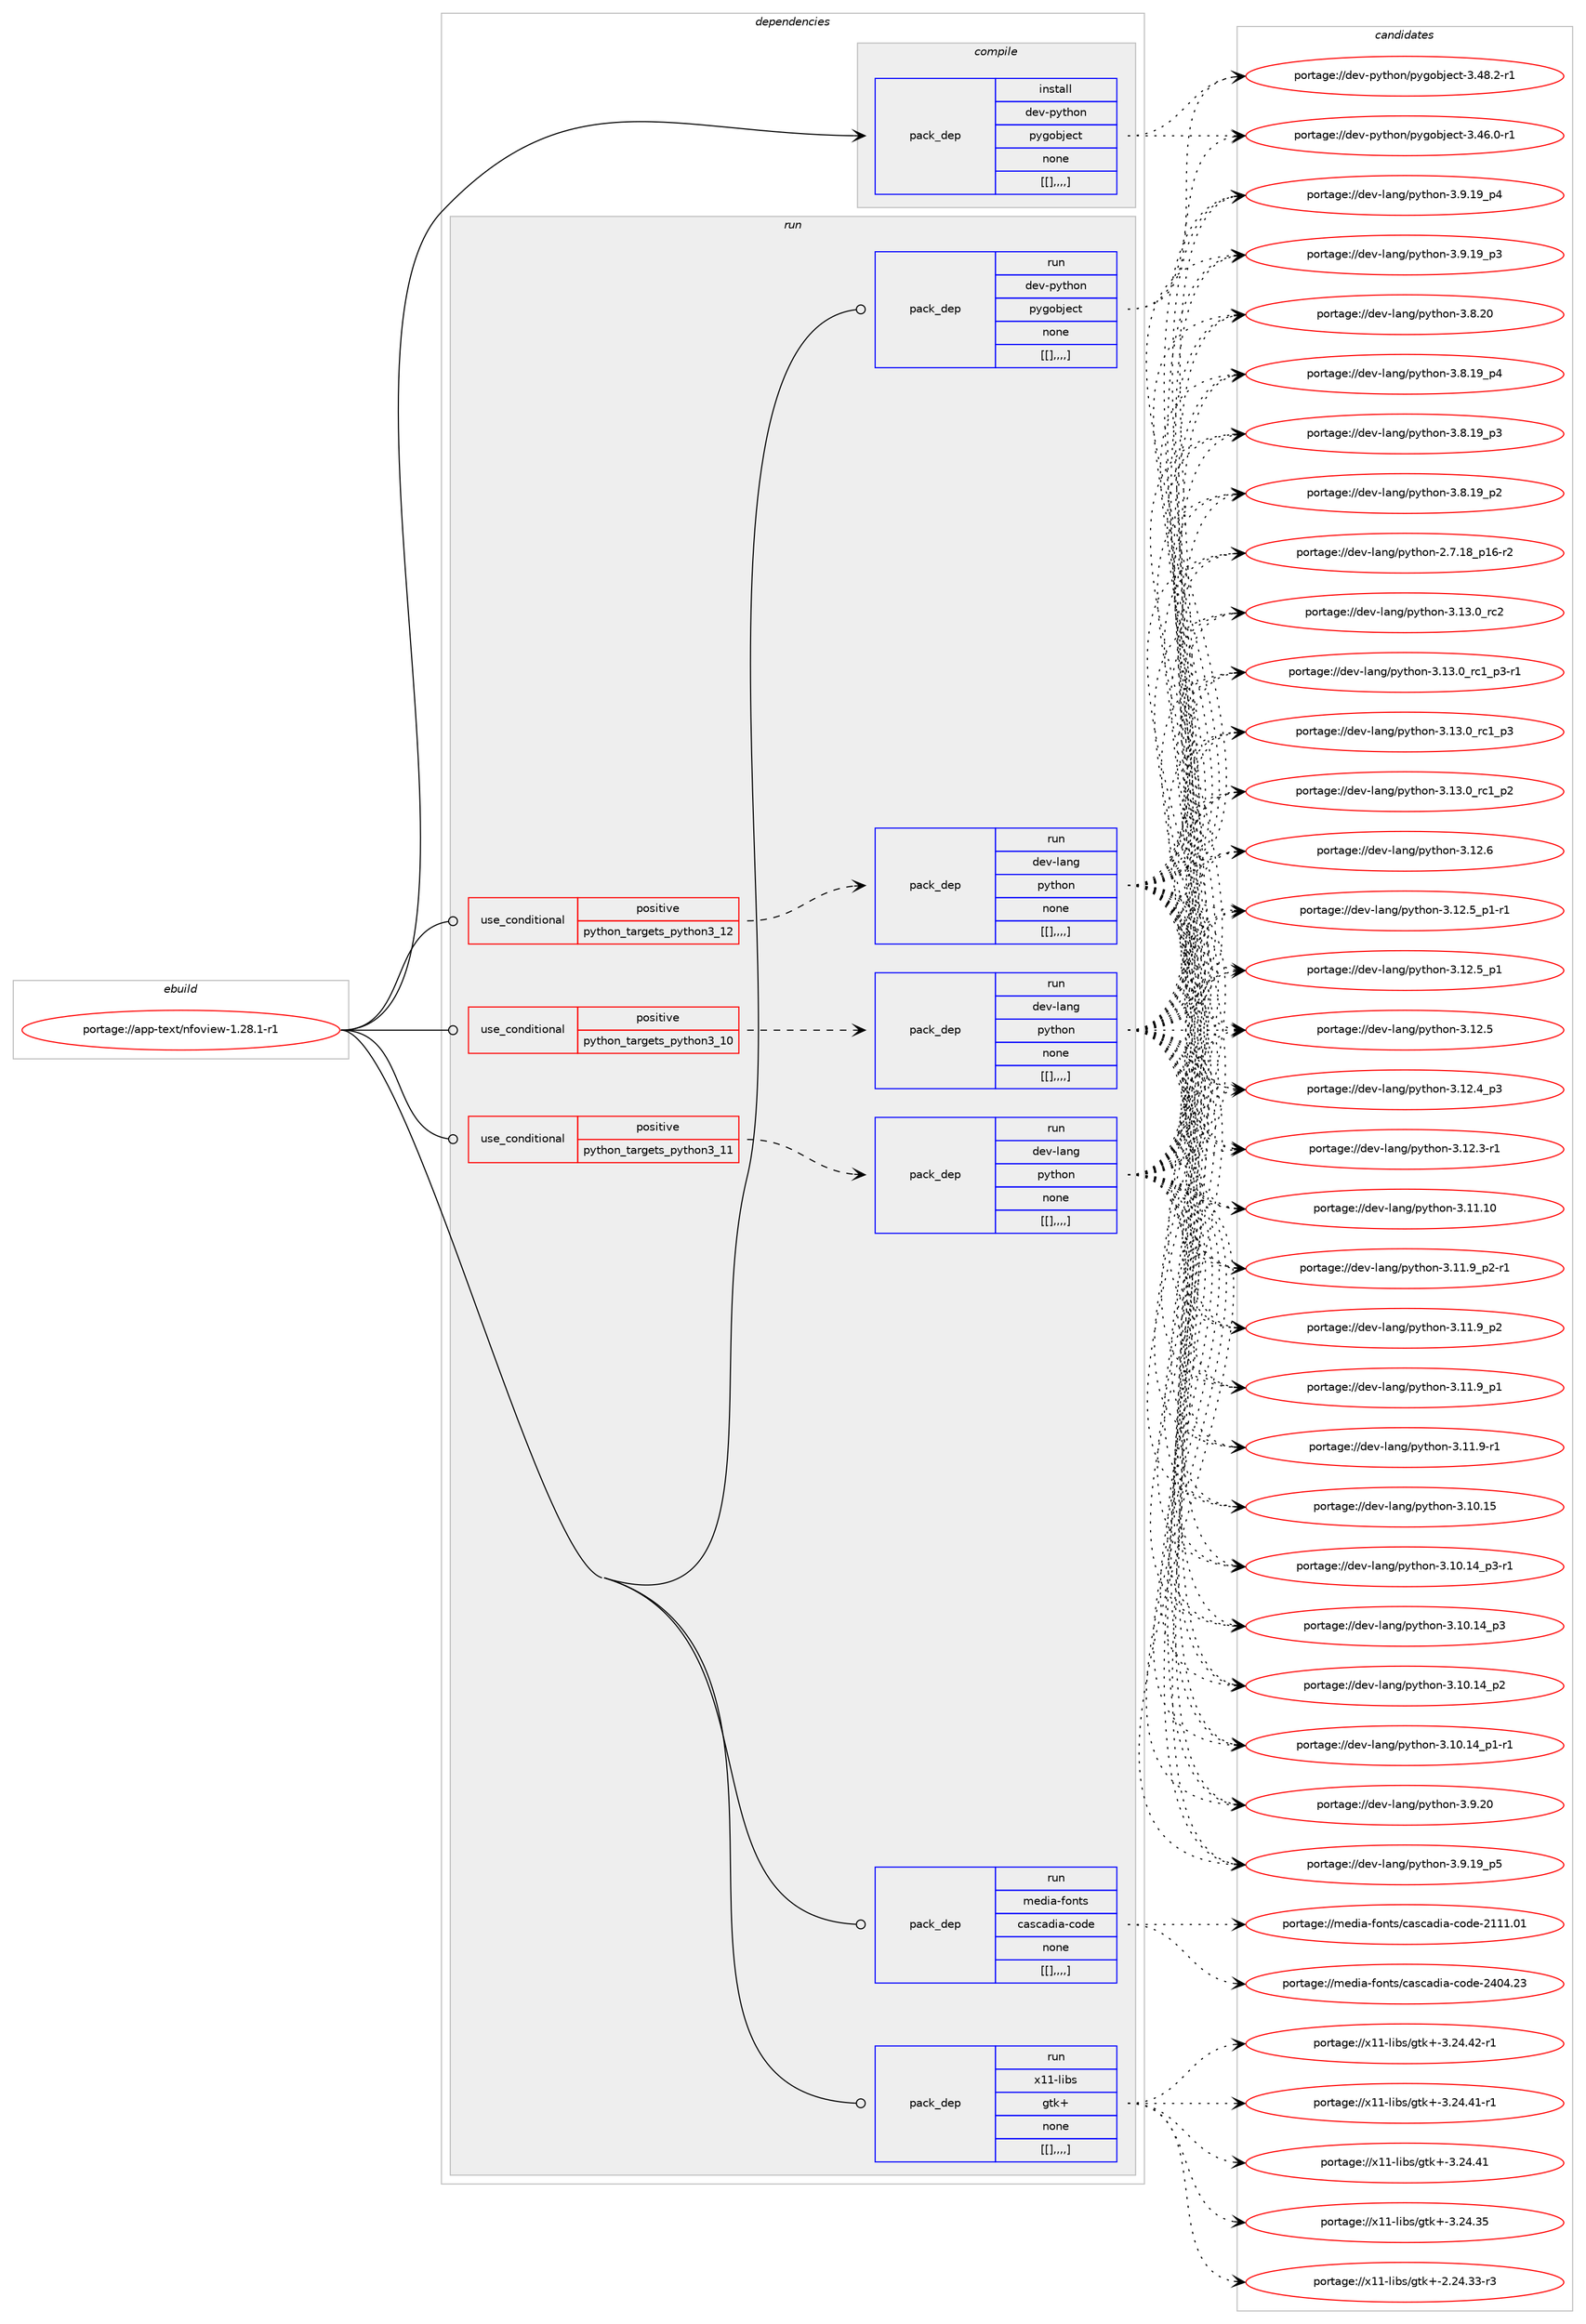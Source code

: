 digraph prolog {

# *************
# Graph options
# *************

newrank=true;
concentrate=true;
compound=true;
graph [rankdir=LR,fontname=Helvetica,fontsize=10,ranksep=1.5];#, ranksep=2.5, nodesep=0.2];
edge  [arrowhead=vee];
node  [fontname=Helvetica,fontsize=10];

# **********
# The ebuild
# **********

subgraph cluster_leftcol {
color=gray;
label=<<i>ebuild</i>>;
id [label="portage://app-text/nfoview-1.28.1-r1", color=red, width=4, href="../app-text/nfoview-1.28.1-r1.svg"];
}

# ****************
# The dependencies
# ****************

subgraph cluster_midcol {
color=gray;
label=<<i>dependencies</i>>;
subgraph cluster_compile {
fillcolor="#eeeeee";
style=filled;
label=<<i>compile</i>>;
subgraph pack40863 {
dependency56800 [label=<<TABLE BORDER="0" CELLBORDER="1" CELLSPACING="0" CELLPADDING="4" WIDTH="220"><TR><TD ROWSPAN="6" CELLPADDING="30">pack_dep</TD></TR><TR><TD WIDTH="110">install</TD></TR><TR><TD>dev-python</TD></TR><TR><TD>pygobject</TD></TR><TR><TD>none</TD></TR><TR><TD>[[],,,,]</TD></TR></TABLE>>, shape=none, color=blue];
}
id:e -> dependency56800:w [weight=20,style="solid",arrowhead="vee"];
}
subgraph cluster_compileandrun {
fillcolor="#eeeeee";
style=filled;
label=<<i>compile and run</i>>;
}
subgraph cluster_run {
fillcolor="#eeeeee";
style=filled;
label=<<i>run</i>>;
subgraph cond15432 {
dependency56801 [label=<<TABLE BORDER="0" CELLBORDER="1" CELLSPACING="0" CELLPADDING="4"><TR><TD ROWSPAN="3" CELLPADDING="10">use_conditional</TD></TR><TR><TD>positive</TD></TR><TR><TD>python_targets_python3_10</TD></TR></TABLE>>, shape=none, color=red];
subgraph pack40864 {
dependency56802 [label=<<TABLE BORDER="0" CELLBORDER="1" CELLSPACING="0" CELLPADDING="4" WIDTH="220"><TR><TD ROWSPAN="6" CELLPADDING="30">pack_dep</TD></TR><TR><TD WIDTH="110">run</TD></TR><TR><TD>dev-lang</TD></TR><TR><TD>python</TD></TR><TR><TD>none</TD></TR><TR><TD>[[],,,,]</TD></TR></TABLE>>, shape=none, color=blue];
}
dependency56801:e -> dependency56802:w [weight=20,style="dashed",arrowhead="vee"];
}
id:e -> dependency56801:w [weight=20,style="solid",arrowhead="odot"];
subgraph cond15433 {
dependency56803 [label=<<TABLE BORDER="0" CELLBORDER="1" CELLSPACING="0" CELLPADDING="4"><TR><TD ROWSPAN="3" CELLPADDING="10">use_conditional</TD></TR><TR><TD>positive</TD></TR><TR><TD>python_targets_python3_11</TD></TR></TABLE>>, shape=none, color=red];
subgraph pack40865 {
dependency56804 [label=<<TABLE BORDER="0" CELLBORDER="1" CELLSPACING="0" CELLPADDING="4" WIDTH="220"><TR><TD ROWSPAN="6" CELLPADDING="30">pack_dep</TD></TR><TR><TD WIDTH="110">run</TD></TR><TR><TD>dev-lang</TD></TR><TR><TD>python</TD></TR><TR><TD>none</TD></TR><TR><TD>[[],,,,]</TD></TR></TABLE>>, shape=none, color=blue];
}
dependency56803:e -> dependency56804:w [weight=20,style="dashed",arrowhead="vee"];
}
id:e -> dependency56803:w [weight=20,style="solid",arrowhead="odot"];
subgraph cond15434 {
dependency56805 [label=<<TABLE BORDER="0" CELLBORDER="1" CELLSPACING="0" CELLPADDING="4"><TR><TD ROWSPAN="3" CELLPADDING="10">use_conditional</TD></TR><TR><TD>positive</TD></TR><TR><TD>python_targets_python3_12</TD></TR></TABLE>>, shape=none, color=red];
subgraph pack40866 {
dependency56806 [label=<<TABLE BORDER="0" CELLBORDER="1" CELLSPACING="0" CELLPADDING="4" WIDTH="220"><TR><TD ROWSPAN="6" CELLPADDING="30">pack_dep</TD></TR><TR><TD WIDTH="110">run</TD></TR><TR><TD>dev-lang</TD></TR><TR><TD>python</TD></TR><TR><TD>none</TD></TR><TR><TD>[[],,,,]</TD></TR></TABLE>>, shape=none, color=blue];
}
dependency56805:e -> dependency56806:w [weight=20,style="dashed",arrowhead="vee"];
}
id:e -> dependency56805:w [weight=20,style="solid",arrowhead="odot"];
subgraph pack40867 {
dependency56807 [label=<<TABLE BORDER="0" CELLBORDER="1" CELLSPACING="0" CELLPADDING="4" WIDTH="220"><TR><TD ROWSPAN="6" CELLPADDING="30">pack_dep</TD></TR><TR><TD WIDTH="110">run</TD></TR><TR><TD>dev-python</TD></TR><TR><TD>pygobject</TD></TR><TR><TD>none</TD></TR><TR><TD>[[],,,,]</TD></TR></TABLE>>, shape=none, color=blue];
}
id:e -> dependency56807:w [weight=20,style="solid",arrowhead="odot"];
subgraph pack40868 {
dependency56808 [label=<<TABLE BORDER="0" CELLBORDER="1" CELLSPACING="0" CELLPADDING="4" WIDTH="220"><TR><TD ROWSPAN="6" CELLPADDING="30">pack_dep</TD></TR><TR><TD WIDTH="110">run</TD></TR><TR><TD>media-fonts</TD></TR><TR><TD>cascadia-code</TD></TR><TR><TD>none</TD></TR><TR><TD>[[],,,,]</TD></TR></TABLE>>, shape=none, color=blue];
}
id:e -> dependency56808:w [weight=20,style="solid",arrowhead="odot"];
subgraph pack40869 {
dependency56809 [label=<<TABLE BORDER="0" CELLBORDER="1" CELLSPACING="0" CELLPADDING="4" WIDTH="220"><TR><TD ROWSPAN="6" CELLPADDING="30">pack_dep</TD></TR><TR><TD WIDTH="110">run</TD></TR><TR><TD>x11-libs</TD></TR><TR><TD>gtk+</TD></TR><TR><TD>none</TD></TR><TR><TD>[[],,,,]</TD></TR></TABLE>>, shape=none, color=blue];
}
id:e -> dependency56809:w [weight=20,style="solid",arrowhead="odot"];
}
}

# **************
# The candidates
# **************

subgraph cluster_choices {
rank=same;
color=gray;
label=<<i>candidates</i>>;

subgraph choice40863 {
color=black;
nodesep=1;
choice10010111845112121116104111110471121211031119810610199116455146525646504511449 [label="portage://dev-python/pygobject-3.48.2-r1", color=red, width=4,href="../dev-python/pygobject-3.48.2-r1.svg"];
choice10010111845112121116104111110471121211031119810610199116455146525446484511449 [label="portage://dev-python/pygobject-3.46.0-r1", color=red, width=4,href="../dev-python/pygobject-3.46.0-r1.svg"];
dependency56800:e -> choice10010111845112121116104111110471121211031119810610199116455146525646504511449:w [style=dotted,weight="100"];
dependency56800:e -> choice10010111845112121116104111110471121211031119810610199116455146525446484511449:w [style=dotted,weight="100"];
}
subgraph choice40864 {
color=black;
nodesep=1;
choice10010111845108971101034711212111610411111045514649514648951149950 [label="portage://dev-lang/python-3.13.0_rc2", color=red, width=4,href="../dev-lang/python-3.13.0_rc2.svg"];
choice1001011184510897110103471121211161041111104551464951464895114994995112514511449 [label="portage://dev-lang/python-3.13.0_rc1_p3-r1", color=red, width=4,href="../dev-lang/python-3.13.0_rc1_p3-r1.svg"];
choice100101118451089711010347112121116104111110455146495146489511499499511251 [label="portage://dev-lang/python-3.13.0_rc1_p3", color=red, width=4,href="../dev-lang/python-3.13.0_rc1_p3.svg"];
choice100101118451089711010347112121116104111110455146495146489511499499511250 [label="portage://dev-lang/python-3.13.0_rc1_p2", color=red, width=4,href="../dev-lang/python-3.13.0_rc1_p2.svg"];
choice10010111845108971101034711212111610411111045514649504654 [label="portage://dev-lang/python-3.12.6", color=red, width=4,href="../dev-lang/python-3.12.6.svg"];
choice1001011184510897110103471121211161041111104551464950465395112494511449 [label="portage://dev-lang/python-3.12.5_p1-r1", color=red, width=4,href="../dev-lang/python-3.12.5_p1-r1.svg"];
choice100101118451089711010347112121116104111110455146495046539511249 [label="portage://dev-lang/python-3.12.5_p1", color=red, width=4,href="../dev-lang/python-3.12.5_p1.svg"];
choice10010111845108971101034711212111610411111045514649504653 [label="portage://dev-lang/python-3.12.5", color=red, width=4,href="../dev-lang/python-3.12.5.svg"];
choice100101118451089711010347112121116104111110455146495046529511251 [label="portage://dev-lang/python-3.12.4_p3", color=red, width=4,href="../dev-lang/python-3.12.4_p3.svg"];
choice100101118451089711010347112121116104111110455146495046514511449 [label="portage://dev-lang/python-3.12.3-r1", color=red, width=4,href="../dev-lang/python-3.12.3-r1.svg"];
choice1001011184510897110103471121211161041111104551464949464948 [label="portage://dev-lang/python-3.11.10", color=red, width=4,href="../dev-lang/python-3.11.10.svg"];
choice1001011184510897110103471121211161041111104551464949465795112504511449 [label="portage://dev-lang/python-3.11.9_p2-r1", color=red, width=4,href="../dev-lang/python-3.11.9_p2-r1.svg"];
choice100101118451089711010347112121116104111110455146494946579511250 [label="portage://dev-lang/python-3.11.9_p2", color=red, width=4,href="../dev-lang/python-3.11.9_p2.svg"];
choice100101118451089711010347112121116104111110455146494946579511249 [label="portage://dev-lang/python-3.11.9_p1", color=red, width=4,href="../dev-lang/python-3.11.9_p1.svg"];
choice100101118451089711010347112121116104111110455146494946574511449 [label="portage://dev-lang/python-3.11.9-r1", color=red, width=4,href="../dev-lang/python-3.11.9-r1.svg"];
choice1001011184510897110103471121211161041111104551464948464953 [label="portage://dev-lang/python-3.10.15", color=red, width=4,href="../dev-lang/python-3.10.15.svg"];
choice100101118451089711010347112121116104111110455146494846495295112514511449 [label="portage://dev-lang/python-3.10.14_p3-r1", color=red, width=4,href="../dev-lang/python-3.10.14_p3-r1.svg"];
choice10010111845108971101034711212111610411111045514649484649529511251 [label="portage://dev-lang/python-3.10.14_p3", color=red, width=4,href="../dev-lang/python-3.10.14_p3.svg"];
choice10010111845108971101034711212111610411111045514649484649529511250 [label="portage://dev-lang/python-3.10.14_p2", color=red, width=4,href="../dev-lang/python-3.10.14_p2.svg"];
choice100101118451089711010347112121116104111110455146494846495295112494511449 [label="portage://dev-lang/python-3.10.14_p1-r1", color=red, width=4,href="../dev-lang/python-3.10.14_p1-r1.svg"];
choice10010111845108971101034711212111610411111045514657465048 [label="portage://dev-lang/python-3.9.20", color=red, width=4,href="../dev-lang/python-3.9.20.svg"];
choice100101118451089711010347112121116104111110455146574649579511253 [label="portage://dev-lang/python-3.9.19_p5", color=red, width=4,href="../dev-lang/python-3.9.19_p5.svg"];
choice100101118451089711010347112121116104111110455146574649579511252 [label="portage://dev-lang/python-3.9.19_p4", color=red, width=4,href="../dev-lang/python-3.9.19_p4.svg"];
choice100101118451089711010347112121116104111110455146574649579511251 [label="portage://dev-lang/python-3.9.19_p3", color=red, width=4,href="../dev-lang/python-3.9.19_p3.svg"];
choice10010111845108971101034711212111610411111045514656465048 [label="portage://dev-lang/python-3.8.20", color=red, width=4,href="../dev-lang/python-3.8.20.svg"];
choice100101118451089711010347112121116104111110455146564649579511252 [label="portage://dev-lang/python-3.8.19_p4", color=red, width=4,href="../dev-lang/python-3.8.19_p4.svg"];
choice100101118451089711010347112121116104111110455146564649579511251 [label="portage://dev-lang/python-3.8.19_p3", color=red, width=4,href="../dev-lang/python-3.8.19_p3.svg"];
choice100101118451089711010347112121116104111110455146564649579511250 [label="portage://dev-lang/python-3.8.19_p2", color=red, width=4,href="../dev-lang/python-3.8.19_p2.svg"];
choice100101118451089711010347112121116104111110455046554649569511249544511450 [label="portage://dev-lang/python-2.7.18_p16-r2", color=red, width=4,href="../dev-lang/python-2.7.18_p16-r2.svg"];
dependency56802:e -> choice10010111845108971101034711212111610411111045514649514648951149950:w [style=dotted,weight="100"];
dependency56802:e -> choice1001011184510897110103471121211161041111104551464951464895114994995112514511449:w [style=dotted,weight="100"];
dependency56802:e -> choice100101118451089711010347112121116104111110455146495146489511499499511251:w [style=dotted,weight="100"];
dependency56802:e -> choice100101118451089711010347112121116104111110455146495146489511499499511250:w [style=dotted,weight="100"];
dependency56802:e -> choice10010111845108971101034711212111610411111045514649504654:w [style=dotted,weight="100"];
dependency56802:e -> choice1001011184510897110103471121211161041111104551464950465395112494511449:w [style=dotted,weight="100"];
dependency56802:e -> choice100101118451089711010347112121116104111110455146495046539511249:w [style=dotted,weight="100"];
dependency56802:e -> choice10010111845108971101034711212111610411111045514649504653:w [style=dotted,weight="100"];
dependency56802:e -> choice100101118451089711010347112121116104111110455146495046529511251:w [style=dotted,weight="100"];
dependency56802:e -> choice100101118451089711010347112121116104111110455146495046514511449:w [style=dotted,weight="100"];
dependency56802:e -> choice1001011184510897110103471121211161041111104551464949464948:w [style=dotted,weight="100"];
dependency56802:e -> choice1001011184510897110103471121211161041111104551464949465795112504511449:w [style=dotted,weight="100"];
dependency56802:e -> choice100101118451089711010347112121116104111110455146494946579511250:w [style=dotted,weight="100"];
dependency56802:e -> choice100101118451089711010347112121116104111110455146494946579511249:w [style=dotted,weight="100"];
dependency56802:e -> choice100101118451089711010347112121116104111110455146494946574511449:w [style=dotted,weight="100"];
dependency56802:e -> choice1001011184510897110103471121211161041111104551464948464953:w [style=dotted,weight="100"];
dependency56802:e -> choice100101118451089711010347112121116104111110455146494846495295112514511449:w [style=dotted,weight="100"];
dependency56802:e -> choice10010111845108971101034711212111610411111045514649484649529511251:w [style=dotted,weight="100"];
dependency56802:e -> choice10010111845108971101034711212111610411111045514649484649529511250:w [style=dotted,weight="100"];
dependency56802:e -> choice100101118451089711010347112121116104111110455146494846495295112494511449:w [style=dotted,weight="100"];
dependency56802:e -> choice10010111845108971101034711212111610411111045514657465048:w [style=dotted,weight="100"];
dependency56802:e -> choice100101118451089711010347112121116104111110455146574649579511253:w [style=dotted,weight="100"];
dependency56802:e -> choice100101118451089711010347112121116104111110455146574649579511252:w [style=dotted,weight="100"];
dependency56802:e -> choice100101118451089711010347112121116104111110455146574649579511251:w [style=dotted,weight="100"];
dependency56802:e -> choice10010111845108971101034711212111610411111045514656465048:w [style=dotted,weight="100"];
dependency56802:e -> choice100101118451089711010347112121116104111110455146564649579511252:w [style=dotted,weight="100"];
dependency56802:e -> choice100101118451089711010347112121116104111110455146564649579511251:w [style=dotted,weight="100"];
dependency56802:e -> choice100101118451089711010347112121116104111110455146564649579511250:w [style=dotted,weight="100"];
dependency56802:e -> choice100101118451089711010347112121116104111110455046554649569511249544511450:w [style=dotted,weight="100"];
}
subgraph choice40865 {
color=black;
nodesep=1;
choice10010111845108971101034711212111610411111045514649514648951149950 [label="portage://dev-lang/python-3.13.0_rc2", color=red, width=4,href="../dev-lang/python-3.13.0_rc2.svg"];
choice1001011184510897110103471121211161041111104551464951464895114994995112514511449 [label="portage://dev-lang/python-3.13.0_rc1_p3-r1", color=red, width=4,href="../dev-lang/python-3.13.0_rc1_p3-r1.svg"];
choice100101118451089711010347112121116104111110455146495146489511499499511251 [label="portage://dev-lang/python-3.13.0_rc1_p3", color=red, width=4,href="../dev-lang/python-3.13.0_rc1_p3.svg"];
choice100101118451089711010347112121116104111110455146495146489511499499511250 [label="portage://dev-lang/python-3.13.0_rc1_p2", color=red, width=4,href="../dev-lang/python-3.13.0_rc1_p2.svg"];
choice10010111845108971101034711212111610411111045514649504654 [label="portage://dev-lang/python-3.12.6", color=red, width=4,href="../dev-lang/python-3.12.6.svg"];
choice1001011184510897110103471121211161041111104551464950465395112494511449 [label="portage://dev-lang/python-3.12.5_p1-r1", color=red, width=4,href="../dev-lang/python-3.12.5_p1-r1.svg"];
choice100101118451089711010347112121116104111110455146495046539511249 [label="portage://dev-lang/python-3.12.5_p1", color=red, width=4,href="../dev-lang/python-3.12.5_p1.svg"];
choice10010111845108971101034711212111610411111045514649504653 [label="portage://dev-lang/python-3.12.5", color=red, width=4,href="../dev-lang/python-3.12.5.svg"];
choice100101118451089711010347112121116104111110455146495046529511251 [label="portage://dev-lang/python-3.12.4_p3", color=red, width=4,href="../dev-lang/python-3.12.4_p3.svg"];
choice100101118451089711010347112121116104111110455146495046514511449 [label="portage://dev-lang/python-3.12.3-r1", color=red, width=4,href="../dev-lang/python-3.12.3-r1.svg"];
choice1001011184510897110103471121211161041111104551464949464948 [label="portage://dev-lang/python-3.11.10", color=red, width=4,href="../dev-lang/python-3.11.10.svg"];
choice1001011184510897110103471121211161041111104551464949465795112504511449 [label="portage://dev-lang/python-3.11.9_p2-r1", color=red, width=4,href="../dev-lang/python-3.11.9_p2-r1.svg"];
choice100101118451089711010347112121116104111110455146494946579511250 [label="portage://dev-lang/python-3.11.9_p2", color=red, width=4,href="../dev-lang/python-3.11.9_p2.svg"];
choice100101118451089711010347112121116104111110455146494946579511249 [label="portage://dev-lang/python-3.11.9_p1", color=red, width=4,href="../dev-lang/python-3.11.9_p1.svg"];
choice100101118451089711010347112121116104111110455146494946574511449 [label="portage://dev-lang/python-3.11.9-r1", color=red, width=4,href="../dev-lang/python-3.11.9-r1.svg"];
choice1001011184510897110103471121211161041111104551464948464953 [label="portage://dev-lang/python-3.10.15", color=red, width=4,href="../dev-lang/python-3.10.15.svg"];
choice100101118451089711010347112121116104111110455146494846495295112514511449 [label="portage://dev-lang/python-3.10.14_p3-r1", color=red, width=4,href="../dev-lang/python-3.10.14_p3-r1.svg"];
choice10010111845108971101034711212111610411111045514649484649529511251 [label="portage://dev-lang/python-3.10.14_p3", color=red, width=4,href="../dev-lang/python-3.10.14_p3.svg"];
choice10010111845108971101034711212111610411111045514649484649529511250 [label="portage://dev-lang/python-3.10.14_p2", color=red, width=4,href="../dev-lang/python-3.10.14_p2.svg"];
choice100101118451089711010347112121116104111110455146494846495295112494511449 [label="portage://dev-lang/python-3.10.14_p1-r1", color=red, width=4,href="../dev-lang/python-3.10.14_p1-r1.svg"];
choice10010111845108971101034711212111610411111045514657465048 [label="portage://dev-lang/python-3.9.20", color=red, width=4,href="../dev-lang/python-3.9.20.svg"];
choice100101118451089711010347112121116104111110455146574649579511253 [label="portage://dev-lang/python-3.9.19_p5", color=red, width=4,href="../dev-lang/python-3.9.19_p5.svg"];
choice100101118451089711010347112121116104111110455146574649579511252 [label="portage://dev-lang/python-3.9.19_p4", color=red, width=4,href="../dev-lang/python-3.9.19_p4.svg"];
choice100101118451089711010347112121116104111110455146574649579511251 [label="portage://dev-lang/python-3.9.19_p3", color=red, width=4,href="../dev-lang/python-3.9.19_p3.svg"];
choice10010111845108971101034711212111610411111045514656465048 [label="portage://dev-lang/python-3.8.20", color=red, width=4,href="../dev-lang/python-3.8.20.svg"];
choice100101118451089711010347112121116104111110455146564649579511252 [label="portage://dev-lang/python-3.8.19_p4", color=red, width=4,href="../dev-lang/python-3.8.19_p4.svg"];
choice100101118451089711010347112121116104111110455146564649579511251 [label="portage://dev-lang/python-3.8.19_p3", color=red, width=4,href="../dev-lang/python-3.8.19_p3.svg"];
choice100101118451089711010347112121116104111110455146564649579511250 [label="portage://dev-lang/python-3.8.19_p2", color=red, width=4,href="../dev-lang/python-3.8.19_p2.svg"];
choice100101118451089711010347112121116104111110455046554649569511249544511450 [label="portage://dev-lang/python-2.7.18_p16-r2", color=red, width=4,href="../dev-lang/python-2.7.18_p16-r2.svg"];
dependency56804:e -> choice10010111845108971101034711212111610411111045514649514648951149950:w [style=dotted,weight="100"];
dependency56804:e -> choice1001011184510897110103471121211161041111104551464951464895114994995112514511449:w [style=dotted,weight="100"];
dependency56804:e -> choice100101118451089711010347112121116104111110455146495146489511499499511251:w [style=dotted,weight="100"];
dependency56804:e -> choice100101118451089711010347112121116104111110455146495146489511499499511250:w [style=dotted,weight="100"];
dependency56804:e -> choice10010111845108971101034711212111610411111045514649504654:w [style=dotted,weight="100"];
dependency56804:e -> choice1001011184510897110103471121211161041111104551464950465395112494511449:w [style=dotted,weight="100"];
dependency56804:e -> choice100101118451089711010347112121116104111110455146495046539511249:w [style=dotted,weight="100"];
dependency56804:e -> choice10010111845108971101034711212111610411111045514649504653:w [style=dotted,weight="100"];
dependency56804:e -> choice100101118451089711010347112121116104111110455146495046529511251:w [style=dotted,weight="100"];
dependency56804:e -> choice100101118451089711010347112121116104111110455146495046514511449:w [style=dotted,weight="100"];
dependency56804:e -> choice1001011184510897110103471121211161041111104551464949464948:w [style=dotted,weight="100"];
dependency56804:e -> choice1001011184510897110103471121211161041111104551464949465795112504511449:w [style=dotted,weight="100"];
dependency56804:e -> choice100101118451089711010347112121116104111110455146494946579511250:w [style=dotted,weight="100"];
dependency56804:e -> choice100101118451089711010347112121116104111110455146494946579511249:w [style=dotted,weight="100"];
dependency56804:e -> choice100101118451089711010347112121116104111110455146494946574511449:w [style=dotted,weight="100"];
dependency56804:e -> choice1001011184510897110103471121211161041111104551464948464953:w [style=dotted,weight="100"];
dependency56804:e -> choice100101118451089711010347112121116104111110455146494846495295112514511449:w [style=dotted,weight="100"];
dependency56804:e -> choice10010111845108971101034711212111610411111045514649484649529511251:w [style=dotted,weight="100"];
dependency56804:e -> choice10010111845108971101034711212111610411111045514649484649529511250:w [style=dotted,weight="100"];
dependency56804:e -> choice100101118451089711010347112121116104111110455146494846495295112494511449:w [style=dotted,weight="100"];
dependency56804:e -> choice10010111845108971101034711212111610411111045514657465048:w [style=dotted,weight="100"];
dependency56804:e -> choice100101118451089711010347112121116104111110455146574649579511253:w [style=dotted,weight="100"];
dependency56804:e -> choice100101118451089711010347112121116104111110455146574649579511252:w [style=dotted,weight="100"];
dependency56804:e -> choice100101118451089711010347112121116104111110455146574649579511251:w [style=dotted,weight="100"];
dependency56804:e -> choice10010111845108971101034711212111610411111045514656465048:w [style=dotted,weight="100"];
dependency56804:e -> choice100101118451089711010347112121116104111110455146564649579511252:w [style=dotted,weight="100"];
dependency56804:e -> choice100101118451089711010347112121116104111110455146564649579511251:w [style=dotted,weight="100"];
dependency56804:e -> choice100101118451089711010347112121116104111110455146564649579511250:w [style=dotted,weight="100"];
dependency56804:e -> choice100101118451089711010347112121116104111110455046554649569511249544511450:w [style=dotted,weight="100"];
}
subgraph choice40866 {
color=black;
nodesep=1;
choice10010111845108971101034711212111610411111045514649514648951149950 [label="portage://dev-lang/python-3.13.0_rc2", color=red, width=4,href="../dev-lang/python-3.13.0_rc2.svg"];
choice1001011184510897110103471121211161041111104551464951464895114994995112514511449 [label="portage://dev-lang/python-3.13.0_rc1_p3-r1", color=red, width=4,href="../dev-lang/python-3.13.0_rc1_p3-r1.svg"];
choice100101118451089711010347112121116104111110455146495146489511499499511251 [label="portage://dev-lang/python-3.13.0_rc1_p3", color=red, width=4,href="../dev-lang/python-3.13.0_rc1_p3.svg"];
choice100101118451089711010347112121116104111110455146495146489511499499511250 [label="portage://dev-lang/python-3.13.0_rc1_p2", color=red, width=4,href="../dev-lang/python-3.13.0_rc1_p2.svg"];
choice10010111845108971101034711212111610411111045514649504654 [label="portage://dev-lang/python-3.12.6", color=red, width=4,href="../dev-lang/python-3.12.6.svg"];
choice1001011184510897110103471121211161041111104551464950465395112494511449 [label="portage://dev-lang/python-3.12.5_p1-r1", color=red, width=4,href="../dev-lang/python-3.12.5_p1-r1.svg"];
choice100101118451089711010347112121116104111110455146495046539511249 [label="portage://dev-lang/python-3.12.5_p1", color=red, width=4,href="../dev-lang/python-3.12.5_p1.svg"];
choice10010111845108971101034711212111610411111045514649504653 [label="portage://dev-lang/python-3.12.5", color=red, width=4,href="../dev-lang/python-3.12.5.svg"];
choice100101118451089711010347112121116104111110455146495046529511251 [label="portage://dev-lang/python-3.12.4_p3", color=red, width=4,href="../dev-lang/python-3.12.4_p3.svg"];
choice100101118451089711010347112121116104111110455146495046514511449 [label="portage://dev-lang/python-3.12.3-r1", color=red, width=4,href="../dev-lang/python-3.12.3-r1.svg"];
choice1001011184510897110103471121211161041111104551464949464948 [label="portage://dev-lang/python-3.11.10", color=red, width=4,href="../dev-lang/python-3.11.10.svg"];
choice1001011184510897110103471121211161041111104551464949465795112504511449 [label="portage://dev-lang/python-3.11.9_p2-r1", color=red, width=4,href="../dev-lang/python-3.11.9_p2-r1.svg"];
choice100101118451089711010347112121116104111110455146494946579511250 [label="portage://dev-lang/python-3.11.9_p2", color=red, width=4,href="../dev-lang/python-3.11.9_p2.svg"];
choice100101118451089711010347112121116104111110455146494946579511249 [label="portage://dev-lang/python-3.11.9_p1", color=red, width=4,href="../dev-lang/python-3.11.9_p1.svg"];
choice100101118451089711010347112121116104111110455146494946574511449 [label="portage://dev-lang/python-3.11.9-r1", color=red, width=4,href="../dev-lang/python-3.11.9-r1.svg"];
choice1001011184510897110103471121211161041111104551464948464953 [label="portage://dev-lang/python-3.10.15", color=red, width=4,href="../dev-lang/python-3.10.15.svg"];
choice100101118451089711010347112121116104111110455146494846495295112514511449 [label="portage://dev-lang/python-3.10.14_p3-r1", color=red, width=4,href="../dev-lang/python-3.10.14_p3-r1.svg"];
choice10010111845108971101034711212111610411111045514649484649529511251 [label="portage://dev-lang/python-3.10.14_p3", color=red, width=4,href="../dev-lang/python-3.10.14_p3.svg"];
choice10010111845108971101034711212111610411111045514649484649529511250 [label="portage://dev-lang/python-3.10.14_p2", color=red, width=4,href="../dev-lang/python-3.10.14_p2.svg"];
choice100101118451089711010347112121116104111110455146494846495295112494511449 [label="portage://dev-lang/python-3.10.14_p1-r1", color=red, width=4,href="../dev-lang/python-3.10.14_p1-r1.svg"];
choice10010111845108971101034711212111610411111045514657465048 [label="portage://dev-lang/python-3.9.20", color=red, width=4,href="../dev-lang/python-3.9.20.svg"];
choice100101118451089711010347112121116104111110455146574649579511253 [label="portage://dev-lang/python-3.9.19_p5", color=red, width=4,href="../dev-lang/python-3.9.19_p5.svg"];
choice100101118451089711010347112121116104111110455146574649579511252 [label="portage://dev-lang/python-3.9.19_p4", color=red, width=4,href="../dev-lang/python-3.9.19_p4.svg"];
choice100101118451089711010347112121116104111110455146574649579511251 [label="portage://dev-lang/python-3.9.19_p3", color=red, width=4,href="../dev-lang/python-3.9.19_p3.svg"];
choice10010111845108971101034711212111610411111045514656465048 [label="portage://dev-lang/python-3.8.20", color=red, width=4,href="../dev-lang/python-3.8.20.svg"];
choice100101118451089711010347112121116104111110455146564649579511252 [label="portage://dev-lang/python-3.8.19_p4", color=red, width=4,href="../dev-lang/python-3.8.19_p4.svg"];
choice100101118451089711010347112121116104111110455146564649579511251 [label="portage://dev-lang/python-3.8.19_p3", color=red, width=4,href="../dev-lang/python-3.8.19_p3.svg"];
choice100101118451089711010347112121116104111110455146564649579511250 [label="portage://dev-lang/python-3.8.19_p2", color=red, width=4,href="../dev-lang/python-3.8.19_p2.svg"];
choice100101118451089711010347112121116104111110455046554649569511249544511450 [label="portage://dev-lang/python-2.7.18_p16-r2", color=red, width=4,href="../dev-lang/python-2.7.18_p16-r2.svg"];
dependency56806:e -> choice10010111845108971101034711212111610411111045514649514648951149950:w [style=dotted,weight="100"];
dependency56806:e -> choice1001011184510897110103471121211161041111104551464951464895114994995112514511449:w [style=dotted,weight="100"];
dependency56806:e -> choice100101118451089711010347112121116104111110455146495146489511499499511251:w [style=dotted,weight="100"];
dependency56806:e -> choice100101118451089711010347112121116104111110455146495146489511499499511250:w [style=dotted,weight="100"];
dependency56806:e -> choice10010111845108971101034711212111610411111045514649504654:w [style=dotted,weight="100"];
dependency56806:e -> choice1001011184510897110103471121211161041111104551464950465395112494511449:w [style=dotted,weight="100"];
dependency56806:e -> choice100101118451089711010347112121116104111110455146495046539511249:w [style=dotted,weight="100"];
dependency56806:e -> choice10010111845108971101034711212111610411111045514649504653:w [style=dotted,weight="100"];
dependency56806:e -> choice100101118451089711010347112121116104111110455146495046529511251:w [style=dotted,weight="100"];
dependency56806:e -> choice100101118451089711010347112121116104111110455146495046514511449:w [style=dotted,weight="100"];
dependency56806:e -> choice1001011184510897110103471121211161041111104551464949464948:w [style=dotted,weight="100"];
dependency56806:e -> choice1001011184510897110103471121211161041111104551464949465795112504511449:w [style=dotted,weight="100"];
dependency56806:e -> choice100101118451089711010347112121116104111110455146494946579511250:w [style=dotted,weight="100"];
dependency56806:e -> choice100101118451089711010347112121116104111110455146494946579511249:w [style=dotted,weight="100"];
dependency56806:e -> choice100101118451089711010347112121116104111110455146494946574511449:w [style=dotted,weight="100"];
dependency56806:e -> choice1001011184510897110103471121211161041111104551464948464953:w [style=dotted,weight="100"];
dependency56806:e -> choice100101118451089711010347112121116104111110455146494846495295112514511449:w [style=dotted,weight="100"];
dependency56806:e -> choice10010111845108971101034711212111610411111045514649484649529511251:w [style=dotted,weight="100"];
dependency56806:e -> choice10010111845108971101034711212111610411111045514649484649529511250:w [style=dotted,weight="100"];
dependency56806:e -> choice100101118451089711010347112121116104111110455146494846495295112494511449:w [style=dotted,weight="100"];
dependency56806:e -> choice10010111845108971101034711212111610411111045514657465048:w [style=dotted,weight="100"];
dependency56806:e -> choice100101118451089711010347112121116104111110455146574649579511253:w [style=dotted,weight="100"];
dependency56806:e -> choice100101118451089711010347112121116104111110455146574649579511252:w [style=dotted,weight="100"];
dependency56806:e -> choice100101118451089711010347112121116104111110455146574649579511251:w [style=dotted,weight="100"];
dependency56806:e -> choice10010111845108971101034711212111610411111045514656465048:w [style=dotted,weight="100"];
dependency56806:e -> choice100101118451089711010347112121116104111110455146564649579511252:w [style=dotted,weight="100"];
dependency56806:e -> choice100101118451089711010347112121116104111110455146564649579511251:w [style=dotted,weight="100"];
dependency56806:e -> choice100101118451089711010347112121116104111110455146564649579511250:w [style=dotted,weight="100"];
dependency56806:e -> choice100101118451089711010347112121116104111110455046554649569511249544511450:w [style=dotted,weight="100"];
}
subgraph choice40867 {
color=black;
nodesep=1;
choice10010111845112121116104111110471121211031119810610199116455146525646504511449 [label="portage://dev-python/pygobject-3.48.2-r1", color=red, width=4,href="../dev-python/pygobject-3.48.2-r1.svg"];
choice10010111845112121116104111110471121211031119810610199116455146525446484511449 [label="portage://dev-python/pygobject-3.46.0-r1", color=red, width=4,href="../dev-python/pygobject-3.46.0-r1.svg"];
dependency56807:e -> choice10010111845112121116104111110471121211031119810610199116455146525646504511449:w [style=dotted,weight="100"];
dependency56807:e -> choice10010111845112121116104111110471121211031119810610199116455146525446484511449:w [style=dotted,weight="100"];
}
subgraph choice40868 {
color=black;
nodesep=1;
choice109101100105974510211111011611547999711599971001059745991111001014550524852465051 [label="portage://media-fonts/cascadia-code-2404.23", color=red, width=4,href="../media-fonts/cascadia-code-2404.23.svg"];
choice109101100105974510211111011611547999711599971001059745991111001014550494949464849 [label="portage://media-fonts/cascadia-code-2111.01", color=red, width=4,href="../media-fonts/cascadia-code-2111.01.svg"];
dependency56808:e -> choice109101100105974510211111011611547999711599971001059745991111001014550524852465051:w [style=dotted,weight="100"];
dependency56808:e -> choice109101100105974510211111011611547999711599971001059745991111001014550494949464849:w [style=dotted,weight="100"];
}
subgraph choice40869 {
color=black;
nodesep=1;
choice12049494510810598115471031161074345514650524652504511449 [label="portage://x11-libs/gtk+-3.24.42-r1", color=red, width=4,href="../x11-libs/gtk+-3.24.42-r1.svg"];
choice12049494510810598115471031161074345514650524652494511449 [label="portage://x11-libs/gtk+-3.24.41-r1", color=red, width=4,href="../x11-libs/gtk+-3.24.41-r1.svg"];
choice1204949451081059811547103116107434551465052465249 [label="portage://x11-libs/gtk+-3.24.41", color=red, width=4,href="../x11-libs/gtk+-3.24.41.svg"];
choice1204949451081059811547103116107434551465052465153 [label="portage://x11-libs/gtk+-3.24.35", color=red, width=4,href="../x11-libs/gtk+-3.24.35.svg"];
choice12049494510810598115471031161074345504650524651514511451 [label="portage://x11-libs/gtk+-2.24.33-r3", color=red, width=4,href="../x11-libs/gtk+-2.24.33-r3.svg"];
dependency56809:e -> choice12049494510810598115471031161074345514650524652504511449:w [style=dotted,weight="100"];
dependency56809:e -> choice12049494510810598115471031161074345514650524652494511449:w [style=dotted,weight="100"];
dependency56809:e -> choice1204949451081059811547103116107434551465052465249:w [style=dotted,weight="100"];
dependency56809:e -> choice1204949451081059811547103116107434551465052465153:w [style=dotted,weight="100"];
dependency56809:e -> choice12049494510810598115471031161074345504650524651514511451:w [style=dotted,weight="100"];
}
}

}
